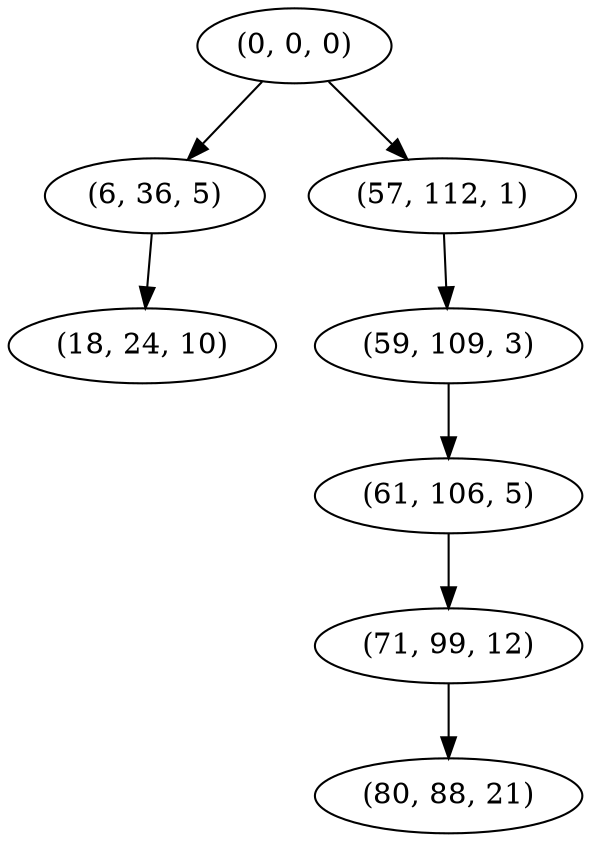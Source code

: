digraph tree {
    "(0, 0, 0)";
    "(6, 36, 5)";
    "(18, 24, 10)";
    "(57, 112, 1)";
    "(59, 109, 3)";
    "(61, 106, 5)";
    "(71, 99, 12)";
    "(80, 88, 21)";
    "(0, 0, 0)" -> "(6, 36, 5)";
    "(0, 0, 0)" -> "(57, 112, 1)";
    "(6, 36, 5)" -> "(18, 24, 10)";
    "(57, 112, 1)" -> "(59, 109, 3)";
    "(59, 109, 3)" -> "(61, 106, 5)";
    "(61, 106, 5)" -> "(71, 99, 12)";
    "(71, 99, 12)" -> "(80, 88, 21)";
}
